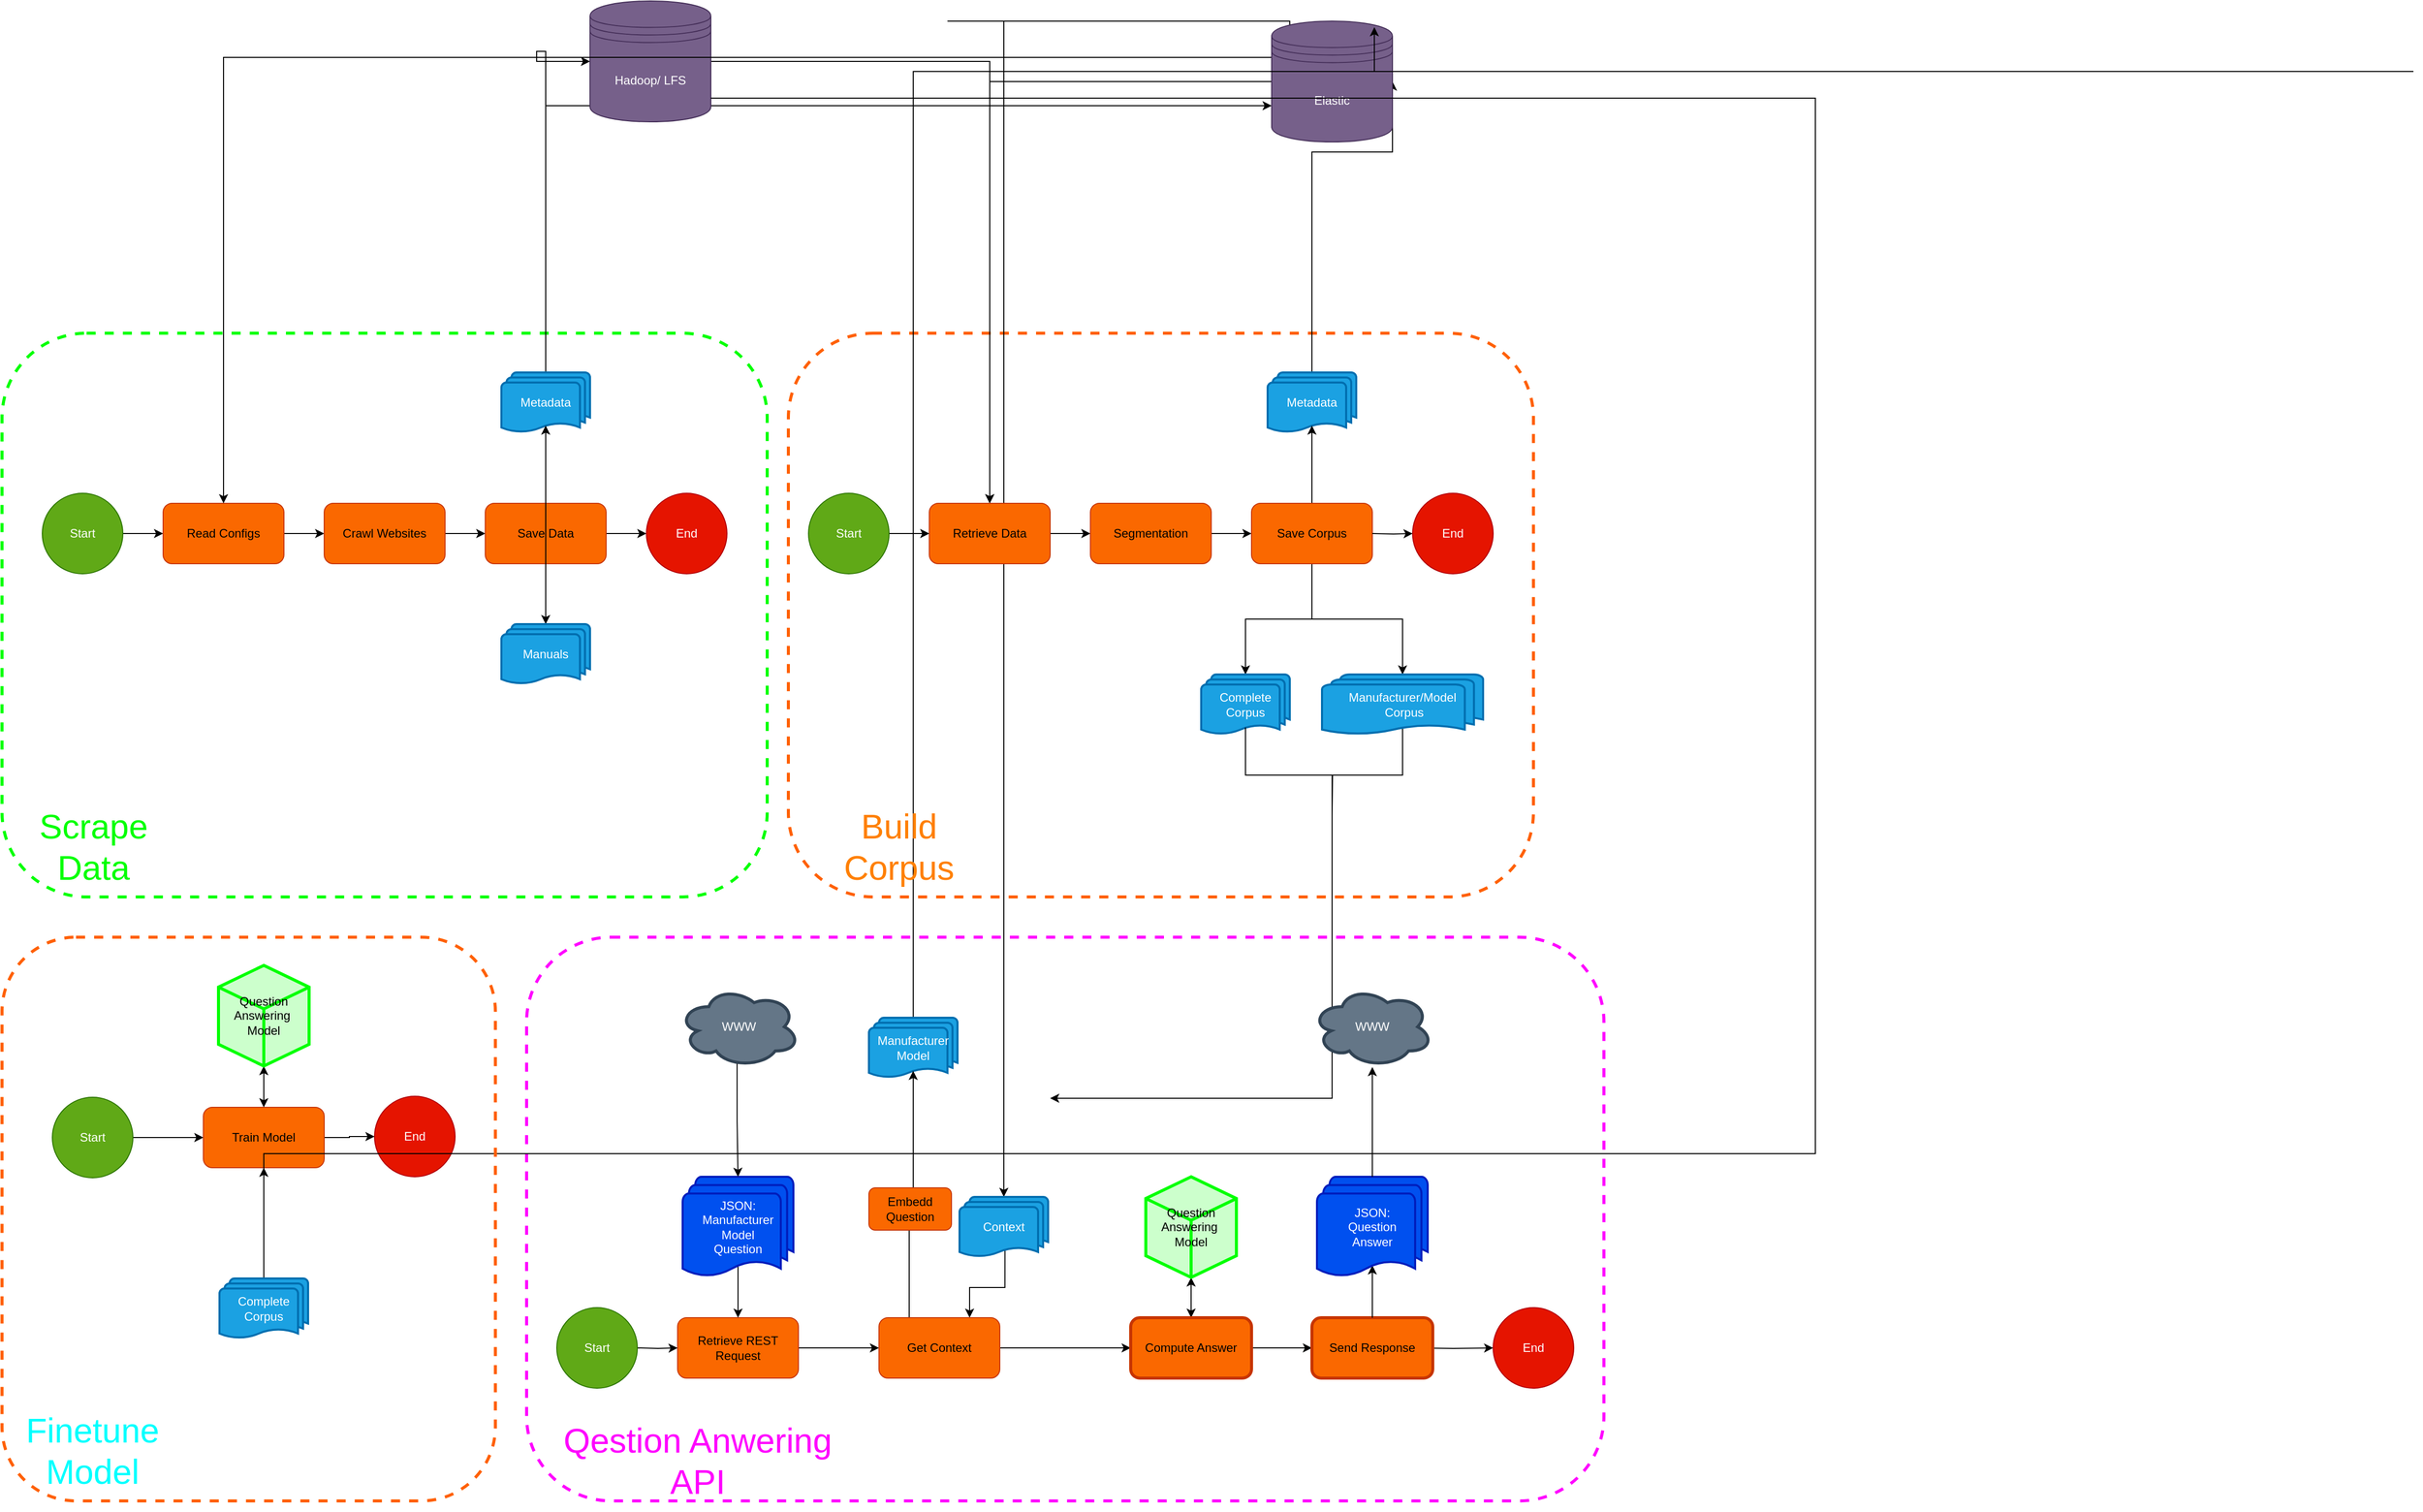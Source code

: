 <mxfile version="14.9.6" type="device"><diagram id="BQQymWV-iyuG-gTKwOcT" name="Seite-1"><mxGraphModel dx="2194" dy="1354" grid="1" gridSize="10" guides="1" tooltips="1" connect="1" arrows="1" fold="1" page="1" pageScale="1" pageWidth="1200" pageHeight="1600" background="none" math="0" shadow="0"><root><mxCell id="0"/><mxCell id="1" parent="0"/><mxCell id="lBPoc1Uq5K7AsVZfN373-50" value="" style="rounded=1;whiteSpace=wrap;html=1;strokeWidth=3;dashed=1;fillColor=none;strokeColor=#FF00FF;" parent="1" vertex="1"><mxGeometry x="600" y="960" width="1070" height="560" as="geometry"/></mxCell><mxCell id="lBPoc1Uq5K7AsVZfN373-47" value="" style="rounded=1;whiteSpace=wrap;html=1;strokeWidth=3;dashed=1;fillColor=none;strokeColor=#00FF00;align=right;labelPosition=left;verticalLabelPosition=bottom;verticalAlign=top;fontColor=#00FF00;" parent="1" vertex="1"><mxGeometry x="79" y="360" width="760" height="560" as="geometry"/></mxCell><mxCell id="lBPoc1Uq5K7AsVZfN373-48" value="" style="rounded=1;whiteSpace=wrap;html=1;strokeWidth=3;dashed=1;fontColor=#000000;fillColor=none;strokeColor=#FF6000;" parent="1" vertex="1"><mxGeometry x="860" y="360" width="740" height="560" as="geometry"/></mxCell><mxCell id="lBPoc1Uq5K7AsVZfN373-4" style="edgeStyle=orthogonalEdgeStyle;rounded=0;orthogonalLoop=1;jettySize=auto;html=1;exitX=1;exitY=0.5;exitDx=0;exitDy=0;" parent="1" source="lBPoc1Uq5K7AsVZfN373-3" target="lBPoc1Uq5K7AsVZfN373-5" edge="1"><mxGeometry relative="1" as="geometry"><mxPoint x="319" y="549" as="targetPoint"/></mxGeometry></mxCell><mxCell id="lBPoc1Uq5K7AsVZfN373-3" value="Start" style="ellipse;whiteSpace=wrap;html=1;fillColor=#60a917;strokeColor=#2D7600;fontColor=#ffffff;" parent="1" vertex="1"><mxGeometry x="119" y="519" width="80" height="80" as="geometry"/></mxCell><mxCell id="lBPoc1Uq5K7AsVZfN373-6" style="edgeStyle=orthogonalEdgeStyle;rounded=0;orthogonalLoop=1;jettySize=auto;html=1;" parent="1" source="lBPoc1Uq5K7AsVZfN373-5" target="lBPoc1Uq5K7AsVZfN373-7" edge="1"><mxGeometry relative="1" as="geometry"><mxPoint x="459" y="549" as="targetPoint"/></mxGeometry></mxCell><mxCell id="lBPoc1Uq5K7AsVZfN373-5" value="Read Configs" style="rounded=1;whiteSpace=wrap;html=1;fillColor=#fa6800;strokeColor=#C73500;fontColor=#000000;" parent="1" vertex="1"><mxGeometry x="239" y="529" width="120" height="60" as="geometry"/></mxCell><mxCell id="lBPoc1Uq5K7AsVZfN373-8" style="edgeStyle=orthogonalEdgeStyle;rounded=0;orthogonalLoop=1;jettySize=auto;html=1;" parent="1" source="lBPoc1Uq5K7AsVZfN373-7" target="lBPoc1Uq5K7AsVZfN373-9" edge="1"><mxGeometry relative="1" as="geometry"><mxPoint x="629" y="549" as="targetPoint"/></mxGeometry></mxCell><mxCell id="lBPoc1Uq5K7AsVZfN373-7" value="Crawl Websites" style="rounded=1;whiteSpace=wrap;html=1;fillColor=#fa6800;strokeColor=#C73500;fontColor=#000000;" parent="1" vertex="1"><mxGeometry x="399" y="529" width="120" height="60" as="geometry"/></mxCell><mxCell id="lBPoc1Uq5K7AsVZfN373-12" style="edgeStyle=orthogonalEdgeStyle;rounded=0;orthogonalLoop=1;jettySize=auto;html=1;exitX=0.5;exitY=1;exitDx=0;exitDy=0;" parent="1" source="lBPoc1Uq5K7AsVZfN373-26" target="lBPoc1Uq5K7AsVZfN373-13" edge="1"><mxGeometry relative="1" as="geometry"><mxPoint x="820" y="619" as="targetPoint"/></mxGeometry></mxCell><mxCell id="lBPoc1Uq5K7AsVZfN373-30" style="edgeStyle=orthogonalEdgeStyle;rounded=0;orthogonalLoop=1;jettySize=auto;html=1;entryX=0.5;entryY=0;entryDx=0;entryDy=0;entryPerimeter=0;" parent="1" source="lBPoc1Uq5K7AsVZfN373-9" target="lBPoc1Uq5K7AsVZfN373-29" edge="1"><mxGeometry relative="1" as="geometry"/></mxCell><mxCell id="lBPoc1Uq5K7AsVZfN373-42" style="edgeStyle=orthogonalEdgeStyle;rounded=0;orthogonalLoop=1;jettySize=auto;html=1;entryX=0;entryY=0.5;entryDx=0;entryDy=0;endArrow=classic;endFill=1;" parent="1" source="lBPoc1Uq5K7AsVZfN373-9" target="lBPoc1Uq5K7AsVZfN373-41" edge="1"><mxGeometry relative="1" as="geometry"/></mxCell><mxCell id="lBPoc1Uq5K7AsVZfN373-9" value="Save Data" style="rounded=1;whiteSpace=wrap;html=1;fillColor=#fa6800;strokeColor=#C73500;fontColor=#000000;" parent="1" vertex="1"><mxGeometry x="559" y="529" width="120" height="60" as="geometry"/></mxCell><mxCell id="lBPoc1Uq5K7AsVZfN373-16" style="edgeStyle=orthogonalEdgeStyle;rounded=0;orthogonalLoop=1;jettySize=auto;html=1;exitX=0.5;exitY=0;exitDx=0;exitDy=0;entryX=0;entryY=0.7;entryDx=0;entryDy=0;startArrow=none;" parent="1" source="lBPoc1Uq5K7AsVZfN373-35" target="lBPoc1Uq5K7AsVZfN373-17" edge="1"><mxGeometry relative="1" as="geometry"><mxPoint x="610" y="389" as="targetPoint"/></mxGeometry></mxCell><mxCell id="lBPoc1Uq5K7AsVZfN373-36" style="edgeStyle=orthogonalEdgeStyle;rounded=0;orthogonalLoop=1;jettySize=auto;html=1;entryX=1;entryY=0.5;entryDx=0;entryDy=0;endArrow=classic;endFill=1;" parent="1" source="lBPoc1Uq5K7AsVZfN373-11" target="lBPoc1Uq5K7AsVZfN373-17" edge="1"><mxGeometry relative="1" as="geometry"><Array as="points"><mxPoint x="1380" y="180"/></Array></mxGeometry></mxCell><mxCell id="lBPoc1Uq5K7AsVZfN373-11" value="Metadata" style="strokeWidth=2;html=1;shape=mxgraph.flowchart.multi-document;whiteSpace=wrap;fillColor=#1ba1e2;strokeColor=#006EAF;fontColor=#ffffff;" parent="1" vertex="1"><mxGeometry x="1336" y="399" width="88" height="60" as="geometry"/></mxCell><mxCell id="lBPoc1Uq5K7AsVZfN373-13" value="Complete&lt;br&gt;Corpus" style="strokeWidth=2;html=1;shape=mxgraph.flowchart.multi-document;whiteSpace=wrap;fillColor=#1ba1e2;strokeColor=#006EAF;fontColor=#ffffff;" parent="1" vertex="1"><mxGeometry x="1270" y="699" width="88" height="60" as="geometry"/></mxCell><mxCell id="lBPoc1Uq5K7AsVZfN373-19" style="edgeStyle=orthogonalEdgeStyle;rounded=0;orthogonalLoop=1;jettySize=auto;html=1;" parent="1" source="lBPoc1Uq5K7AsVZfN373-15" target="lBPoc1Uq5K7AsVZfN373-20" edge="1"><mxGeometry relative="1" as="geometry"><mxPoint x="800" y="599" as="targetPoint"/></mxGeometry></mxCell><mxCell id="lBPoc1Uq5K7AsVZfN373-15" value="Hadoop/ LFS" style="shape=datastore;whiteSpace=wrap;html=1;fillColor=#76608a;strokeColor=#432D57;fontColor=#ffffff;" parent="1" vertex="1"><mxGeometry x="663" y="30" width="120" height="120" as="geometry"/></mxCell><mxCell id="lBPoc1Uq5K7AsVZfN373-18" style="edgeStyle=orthogonalEdgeStyle;rounded=0;orthogonalLoop=1;jettySize=auto;html=1;entryX=0.5;entryY=0;entryDx=0;entryDy=0;exitX=0;exitY=0.3;exitDx=0;exitDy=0;" parent="1" source="lBPoc1Uq5K7AsVZfN373-17" target="lBPoc1Uq5K7AsVZfN373-5" edge="1"><mxGeometry relative="1" as="geometry"/></mxCell><mxCell id="lBPoc1Uq5K7AsVZfN373-23" style="edgeStyle=orthogonalEdgeStyle;rounded=0;orthogonalLoop=1;jettySize=auto;html=1;entryX=0.5;entryY=0;entryDx=0;entryDy=0;" parent="1" source="lBPoc1Uq5K7AsVZfN373-17" target="lBPoc1Uq5K7AsVZfN373-20" edge="1"><mxGeometry relative="1" as="geometry"/></mxCell><mxCell id="lBPoc1Uq5K7AsVZfN373-71" style="edgeStyle=orthogonalEdgeStyle;rounded=0;orthogonalLoop=1;jettySize=auto;html=1;exitX=0.15;exitY=0.05;exitDx=0;exitDy=0;exitPerimeter=0;entryX=0.5;entryY=0;entryDx=0;entryDy=0;entryPerimeter=0;startArrow=none;startFill=0;endArrow=classic;endFill=1;" parent="1" source="lBPoc1Uq5K7AsVZfN373-17" target="lBPoc1Uq5K7AsVZfN373-72" edge="1"><mxGeometry relative="1" as="geometry"><Array as="points"><mxPoint x="1018" y="50"/><mxPoint x="2604" y="50"/></Array></mxGeometry></mxCell><mxCell id="lBPoc1Uq5K7AsVZfN373-17" value="Elastic" style="shape=datastore;whiteSpace=wrap;html=1;fillColor=#76608a;strokeColor=#432D57;fontColor=#ffffff;" parent="1" vertex="1"><mxGeometry x="1340" y="50" width="120" height="120" as="geometry"/></mxCell><mxCell id="lBPoc1Uq5K7AsVZfN373-21" style="edgeStyle=orthogonalEdgeStyle;rounded=0;orthogonalLoop=1;jettySize=auto;html=1;" parent="1" source="lBPoc1Uq5K7AsVZfN373-20" target="lBPoc1Uq5K7AsVZfN373-24" edge="1"><mxGeometry relative="1" as="geometry"><mxPoint x="1180" y="559" as="targetPoint"/></mxGeometry></mxCell><mxCell id="lBPoc1Uq5K7AsVZfN373-20" value="Retrieve Data" style="rounded=1;whiteSpace=wrap;html=1;fillColor=#fa6800;strokeColor=#C73500;fontColor=#000000;" parent="1" vertex="1"><mxGeometry x="1000" y="529" width="120" height="60" as="geometry"/></mxCell><mxCell id="lBPoc1Uq5K7AsVZfN373-25" style="edgeStyle=orthogonalEdgeStyle;rounded=0;orthogonalLoop=1;jettySize=auto;html=1;" parent="1" source="lBPoc1Uq5K7AsVZfN373-24" target="lBPoc1Uq5K7AsVZfN373-26" edge="1"><mxGeometry relative="1" as="geometry"><mxPoint x="1320" y="559" as="targetPoint"/></mxGeometry></mxCell><mxCell id="lBPoc1Uq5K7AsVZfN373-24" value="Segmentation" style="rounded=1;whiteSpace=wrap;html=1;fillColor=#fa6800;strokeColor=#C73500;fontColor=#000000;" parent="1" vertex="1"><mxGeometry x="1160" y="529" width="120" height="60" as="geometry"/></mxCell><mxCell id="lBPoc1Uq5K7AsVZfN373-27" style="edgeStyle=orthogonalEdgeStyle;rounded=0;orthogonalLoop=1;jettySize=auto;html=1;exitX=0.5;exitY=0.88;exitDx=0;exitDy=0;exitPerimeter=0;" parent="1" source="lBPoc1Uq5K7AsVZfN373-13" edge="1"><mxGeometry relative="1" as="geometry"><mxPoint x="1130" y="789" as="sourcePoint"/><mxPoint x="1120" y="1120" as="targetPoint"/><Array as="points"><mxPoint x="1314" y="799"/><mxPoint x="1400" y="799"/><mxPoint x="1400" y="1120"/><mxPoint x="1120" y="1120"/></Array></mxGeometry></mxCell><mxCell id="lBPoc1Uq5K7AsVZfN373-33" style="edgeStyle=orthogonalEdgeStyle;rounded=0;orthogonalLoop=1;jettySize=auto;html=1;entryX=0.5;entryY=0;entryDx=0;entryDy=0;entryPerimeter=0;" parent="1" source="lBPoc1Uq5K7AsVZfN373-26" target="lBPoc1Uq5K7AsVZfN373-32" edge="1"><mxGeometry relative="1" as="geometry"/></mxCell><mxCell id="lBPoc1Uq5K7AsVZfN373-37" style="edgeStyle=orthogonalEdgeStyle;rounded=0;orthogonalLoop=1;jettySize=auto;html=1;entryX=0.5;entryY=0.88;entryDx=0;entryDy=0;entryPerimeter=0;endArrow=classic;endFill=1;" parent="1" source="lBPoc1Uq5K7AsVZfN373-26" target="lBPoc1Uq5K7AsVZfN373-11" edge="1"><mxGeometry relative="1" as="geometry"/></mxCell><mxCell id="lBPoc1Uq5K7AsVZfN373-26" value="Save Corpus" style="rounded=1;whiteSpace=wrap;html=1;fillColor=#fa6800;strokeColor=#C73500;fontColor=#000000;" parent="1" vertex="1"><mxGeometry x="1320" y="529" width="120" height="60" as="geometry"/></mxCell><mxCell id="lBPoc1Uq5K7AsVZfN373-31" style="edgeStyle=orthogonalEdgeStyle;rounded=0;orthogonalLoop=1;jettySize=auto;html=1;entryX=0;entryY=0.5;entryDx=0;entryDy=0;exitX=0.5;exitY=0.88;exitDx=0;exitDy=0;exitPerimeter=0;" parent="1" source="lBPoc1Uq5K7AsVZfN373-29" target="lBPoc1Uq5K7AsVZfN373-15" edge="1"><mxGeometry relative="1" as="geometry"><Array as="points"><mxPoint x="619" y="80"/><mxPoint x="610" y="80"/><mxPoint x="610" y="90"/></Array></mxGeometry></mxCell><mxCell id="lBPoc1Uq5K7AsVZfN373-29" value="Manuals" style="strokeWidth=2;html=1;shape=mxgraph.flowchart.multi-document;whiteSpace=wrap;fillColor=#1ba1e2;strokeColor=#006EAF;fontColor=#ffffff;" parent="1" vertex="1"><mxGeometry x="575" y="649" width="88" height="60" as="geometry"/></mxCell><mxCell id="lBPoc1Uq5K7AsVZfN373-34" style="edgeStyle=orthogonalEdgeStyle;rounded=0;orthogonalLoop=1;jettySize=auto;html=1;endArrow=none;endFill=0;exitX=0.5;exitY=0.88;exitDx=0;exitDy=0;exitPerimeter=0;" parent="1" source="lBPoc1Uq5K7AsVZfN373-32" edge="1"><mxGeometry relative="1" as="geometry"><mxPoint x="1400" y="839" as="targetPoint"/></mxGeometry></mxCell><mxCell id="lBPoc1Uq5K7AsVZfN373-32" value="Manufacturer/Model&lt;br&gt;&amp;nbsp;Corpus" style="strokeWidth=2;html=1;shape=mxgraph.flowchart.multi-document;whiteSpace=wrap;fillColor=#1ba1e2;strokeColor=#006EAF;fontColor=#ffffff;" parent="1" vertex="1"><mxGeometry x="1390" y="699" width="160" height="60" as="geometry"/></mxCell><mxCell id="lBPoc1Uq5K7AsVZfN373-39" style="edgeStyle=orthogonalEdgeStyle;rounded=0;orthogonalLoop=1;jettySize=auto;html=1;exitX=1;exitY=0.5;exitDx=0;exitDy=0;" parent="1" source="lBPoc1Uq5K7AsVZfN373-40" edge="1"><mxGeometry relative="1" as="geometry"><mxPoint x="1000" y="559" as="targetPoint"/></mxGeometry></mxCell><mxCell id="lBPoc1Uq5K7AsVZfN373-40" value="Start" style="ellipse;whiteSpace=wrap;html=1;fillColor=#60a917;strokeColor=#2D7600;fontColor=#ffffff;" parent="1" vertex="1"><mxGeometry x="880" y="519" width="80" height="80" as="geometry"/></mxCell><mxCell id="lBPoc1Uq5K7AsVZfN373-41" value="End" style="ellipse;whiteSpace=wrap;html=1;fillColor=#e51400;strokeColor=#B20000;fontColor=#ffffff;" parent="1" vertex="1"><mxGeometry x="719" y="519" width="80" height="80" as="geometry"/></mxCell><mxCell id="lBPoc1Uq5K7AsVZfN373-43" style="edgeStyle=orthogonalEdgeStyle;rounded=0;orthogonalLoop=1;jettySize=auto;html=1;entryX=0;entryY=0.5;entryDx=0;entryDy=0;endArrow=classic;endFill=1;" parent="1" target="lBPoc1Uq5K7AsVZfN373-44" edge="1"><mxGeometry relative="1" as="geometry"><mxPoint x="1440" y="559" as="sourcePoint"/></mxGeometry></mxCell><mxCell id="lBPoc1Uq5K7AsVZfN373-44" value="End" style="ellipse;whiteSpace=wrap;html=1;fillColor=#e51400;strokeColor=#B20000;fontColor=#ffffff;" parent="1" vertex="1"><mxGeometry x="1480" y="519" width="80" height="80" as="geometry"/></mxCell><mxCell id="lBPoc1Uq5K7AsVZfN373-35" value="Metadata" style="strokeWidth=2;html=1;shape=mxgraph.flowchart.multi-document;whiteSpace=wrap;fillColor=#1ba1e2;strokeColor=#006EAF;fontColor=#ffffff;" parent="1" vertex="1"><mxGeometry x="575" y="399" width="88" height="60" as="geometry"/></mxCell><mxCell id="lBPoc1Uq5K7AsVZfN373-45" value="" style="edgeStyle=orthogonalEdgeStyle;rounded=0;orthogonalLoop=1;jettySize=auto;html=1;exitX=0.5;exitY=0;exitDx=0;exitDy=0;entryX=0.5;entryY=0.88;entryDx=0;entryDy=0;endArrow=classic;entryPerimeter=0;endFill=1;" parent="1" source="lBPoc1Uq5K7AsVZfN373-9" target="lBPoc1Uq5K7AsVZfN373-35" edge="1"><mxGeometry relative="1" as="geometry"><mxPoint x="1039" y="311" as="targetPoint"/><mxPoint x="619" y="529" as="sourcePoint"/></mxGeometry></mxCell><mxCell id="lBPoc1Uq5K7AsVZfN373-68" style="edgeStyle=orthogonalEdgeStyle;rounded=0;orthogonalLoop=1;jettySize=auto;html=1;entryX=0.85;entryY=0.05;entryDx=0;entryDy=0;entryPerimeter=0;endArrow=classic;endFill=1;exitX=0.5;exitY=0;exitDx=0;exitDy=0;exitPerimeter=0;" parent="1" source="lBPoc1Uq5K7AsVZfN373-52" target="lBPoc1Uq5K7AsVZfN373-17" edge="1"><mxGeometry relative="1" as="geometry"><Array as="points"><mxPoint x="2474" y="100"/><mxPoint x="1102" y="100"/></Array></mxGeometry></mxCell><mxCell id="lBPoc1Uq5K7AsVZfN373-52" value="Manufacturer&lt;br&gt;Model" style="strokeWidth=2;html=1;shape=mxgraph.flowchart.multi-document;whiteSpace=wrap;fillColor=#1ba1e2;strokeColor=#006EAF;fontColor=#ffffff;" parent="1" vertex="1"><mxGeometry x="940" y="1040" width="88" height="60" as="geometry"/></mxCell><mxCell id="lBPoc1Uq5K7AsVZfN373-54" style="edgeStyle=orthogonalEdgeStyle;rounded=0;orthogonalLoop=1;jettySize=auto;html=1;entryX=0;entryY=0.5;entryDx=0;entryDy=0;" parent="1" source="lBPoc1Uq5K7AsVZfN373-55" target="lBPoc1Uq5K7AsVZfN373-60" edge="1"><mxGeometry relative="1" as="geometry"><mxPoint x="910" y="1368" as="targetPoint"/></mxGeometry></mxCell><mxCell id="lBPoc1Uq5K7AsVZfN373-55" value="Retrieve REST Request" style="rounded=1;whiteSpace=wrap;html=1;fillColor=#fa6800;strokeColor=#C73500;fontColor=#000000;" parent="1" vertex="1"><mxGeometry x="750" y="1338" width="120" height="60" as="geometry"/></mxCell><mxCell id="lBPoc1Uq5K7AsVZfN373-56" style="edgeStyle=orthogonalEdgeStyle;rounded=0;orthogonalLoop=1;jettySize=auto;html=1;exitX=0.5;exitY=0.88;exitDx=0;exitDy=0;exitPerimeter=0;entryX=0.5;entryY=0;entryDx=0;entryDy=0;" parent="1" source="lBPoc1Uq5K7AsVZfN373-67" target="lBPoc1Uq5K7AsVZfN373-55" edge="1"><mxGeometry relative="1" as="geometry"><mxPoint x="1070" y="1368" as="targetPoint"/><mxPoint x="1030" y="1368" as="sourcePoint"/></mxGeometry></mxCell><mxCell id="lBPoc1Uq5K7AsVZfN373-59" style="edgeStyle=orthogonalEdgeStyle;rounded=0;orthogonalLoop=1;jettySize=auto;html=1;entryX=0.5;entryY=0.88;entryDx=0;entryDy=0;entryPerimeter=0;endArrow=classic;endFill=1;exitX=0.25;exitY=0;exitDx=0;exitDy=0;" parent="1" source="lBPoc1Uq5K7AsVZfN373-60" target="lBPoc1Uq5K7AsVZfN373-52" edge="1"><mxGeometry relative="1" as="geometry"/></mxCell><mxCell id="lBPoc1Uq5K7AsVZfN373-73" style="edgeStyle=orthogonalEdgeStyle;rounded=0;orthogonalLoop=1;jettySize=auto;html=1;exitX=0.75;exitY=0;exitDx=0;exitDy=0;entryX=0.513;entryY=0.755;entryDx=0;entryDy=0;entryPerimeter=0;startArrow=classic;startFill=1;endArrow=none;endFill=0;" parent="1" source="lBPoc1Uq5K7AsVZfN373-60" target="lBPoc1Uq5K7AsVZfN373-72" edge="1"><mxGeometry relative="1" as="geometry"/></mxCell><mxCell id="lBPoc1Uq5K7AsVZfN373-76" style="edgeStyle=orthogonalEdgeStyle;rounded=0;orthogonalLoop=1;jettySize=auto;html=1;exitX=1;exitY=0.5;exitDx=0;exitDy=0;startArrow=none;startFill=0;endArrow=classic;endFill=1;" parent="1" source="lBPoc1Uq5K7AsVZfN373-60" target="lBPoc1Uq5K7AsVZfN373-77" edge="1"><mxGeometry relative="1" as="geometry"><mxPoint x="1200" y="1369" as="targetPoint"/></mxGeometry></mxCell><mxCell id="lBPoc1Uq5K7AsVZfN373-60" value="Get Context" style="rounded=1;whiteSpace=wrap;html=1;fillColor=#fa6800;strokeColor=#C73500;fontColor=#000000;" parent="1" vertex="1"><mxGeometry x="950" y="1338" width="120" height="60" as="geometry"/></mxCell><mxCell id="lBPoc1Uq5K7AsVZfN373-63" style="edgeStyle=orthogonalEdgeStyle;rounded=0;orthogonalLoop=1;jettySize=auto;html=1;exitX=1;exitY=0.5;exitDx=0;exitDy=0;" parent="1" edge="1"><mxGeometry relative="1" as="geometry"><mxPoint x="750" y="1368" as="targetPoint"/><mxPoint x="710.0" y="1368" as="sourcePoint"/></mxGeometry></mxCell><mxCell id="lBPoc1Uq5K7AsVZfN373-64" value="Start" style="ellipse;whiteSpace=wrap;html=1;fillColor=#60a917;strokeColor=#2D7600;fontColor=#ffffff;" parent="1" vertex="1"><mxGeometry x="630" y="1328" width="80" height="80" as="geometry"/></mxCell><mxCell id="lBPoc1Uq5K7AsVZfN373-65" style="edgeStyle=orthogonalEdgeStyle;rounded=0;orthogonalLoop=1;jettySize=auto;html=1;entryX=0;entryY=0.5;entryDx=0;entryDy=0;endArrow=classic;endFill=1;" parent="1" target="lBPoc1Uq5K7AsVZfN373-66" edge="1"><mxGeometry relative="1" as="geometry"><mxPoint x="1480" y="1368" as="sourcePoint"/></mxGeometry></mxCell><mxCell id="lBPoc1Uq5K7AsVZfN373-66" value="End" style="ellipse;whiteSpace=wrap;html=1;fillColor=#e51400;strokeColor=#B20000;fontColor=#ffffff;" parent="1" vertex="1"><mxGeometry x="1560" y="1328" width="80" height="80" as="geometry"/></mxCell><mxCell id="lBPoc1Uq5K7AsVZfN373-67" value="JSON:&lt;br&gt;Manufacturer&lt;br&gt;Model&lt;br&gt;Question" style="strokeWidth=2;html=1;shape=mxgraph.flowchart.multi-document;whiteSpace=wrap;fillColor=#0050ef;strokeColor=#001DBC;fontColor=#ffffff;" parent="1" vertex="1"><mxGeometry x="755" y="1198" width="110" height="100" as="geometry"/></mxCell><mxCell id="lBPoc1Uq5K7AsVZfN373-72" value="Context" style="strokeWidth=2;html=1;shape=mxgraph.flowchart.multi-document;whiteSpace=wrap;fillColor=#1ba1e2;strokeColor=#006EAF;fontColor=#ffffff;" parent="1" vertex="1"><mxGeometry x="1030" y="1218" width="88" height="60" as="geometry"/></mxCell><mxCell id="lBPoc1Uq5K7AsVZfN373-80" style="edgeStyle=orthogonalEdgeStyle;rounded=0;orthogonalLoop=1;jettySize=auto;html=1;exitX=0.5;exitY=0;exitDx=0;exitDy=0;entryX=0.5;entryY=1;entryDx=0;entryDy=0;entryPerimeter=0;startArrow=classic;startFill=1;endArrow=classic;endFill=1;" parent="1" source="lBPoc1Uq5K7AsVZfN373-77" target="lBPoc1Uq5K7AsVZfN373-79" edge="1"><mxGeometry relative="1" as="geometry"/></mxCell><mxCell id="lBPoc1Uq5K7AsVZfN373-82" style="edgeStyle=orthogonalEdgeStyle;rounded=0;orthogonalLoop=1;jettySize=auto;html=1;exitX=1;exitY=0.5;exitDx=0;exitDy=0;startArrow=none;startFill=0;endArrow=classic;endFill=1;" parent="1" source="lBPoc1Uq5K7AsVZfN373-77" target="lBPoc1Uq5K7AsVZfN373-83" edge="1"><mxGeometry relative="1" as="geometry"><mxPoint x="1370" y="1368" as="targetPoint"/></mxGeometry></mxCell><mxCell id="lBPoc1Uq5K7AsVZfN373-77" value="Compute Answer" style="rounded=1;whiteSpace=wrap;html=1;strokeColor=#C73500;strokeWidth=3;fillColor=#fa6800;fontColor=#000000;" parent="1" vertex="1"><mxGeometry x="1200" y="1338" width="120" height="60" as="geometry"/></mxCell><mxCell id="lBPoc1Uq5K7AsVZfN373-79" value="&lt;font color=&quot;#000000&quot;&gt;Question&lt;br&gt;Answering&amp;nbsp;&lt;br&gt;Model&lt;/font&gt;" style="html=1;whiteSpace=wrap;shape=isoCube2;backgroundOutline=1;isoAngle=15;strokeWidth=3;strokeColor=#00FF00;fillColor=#CCFFCC;" parent="1" vertex="1"><mxGeometry x="1215" y="1198" width="90" height="100" as="geometry"/></mxCell><mxCell id="lBPoc1Uq5K7AsVZfN373-83" value="Send Response" style="rounded=1;whiteSpace=wrap;html=1;strokeColor=#C73500;strokeWidth=3;fillColor=#fa6800;fontColor=#000000;" parent="1" vertex="1"><mxGeometry x="1380.0" y="1338" width="120" height="60" as="geometry"/></mxCell><mxCell id="lBPoc1Uq5K7AsVZfN373-89" style="edgeStyle=orthogonalEdgeStyle;rounded=0;orthogonalLoop=1;jettySize=auto;html=1;entryX=0.5;entryY=0;entryDx=0;entryDy=0;startArrow=classic;startFill=1;endArrow=none;endFill=0;exitX=0.5;exitY=0.88;exitDx=0;exitDy=0;exitPerimeter=0;" parent="1" source="lBPoc1Uq5K7AsVZfN373-84" target="lBPoc1Uq5K7AsVZfN373-83" edge="1"><mxGeometry relative="1" as="geometry"/></mxCell><mxCell id="lBPoc1Uq5K7AsVZfN373-84" value="JSON:&lt;br&gt;Question&lt;br&gt;Answer" style="strokeWidth=2;html=1;shape=mxgraph.flowchart.multi-document;whiteSpace=wrap;fillColor=#0050ef;strokeColor=#001DBC;fontColor=#ffffff;" parent="1" vertex="1"><mxGeometry x="1385" y="1198" width="110" height="100" as="geometry"/></mxCell><mxCell id="lBPoc1Uq5K7AsVZfN373-86" style="edgeStyle=orthogonalEdgeStyle;rounded=0;orthogonalLoop=1;jettySize=auto;html=1;entryX=0.5;entryY=0;entryDx=0;entryDy=0;entryPerimeter=0;startArrow=none;startFill=0;endArrow=classic;endFill=1;exitX=0.484;exitY=0.899;exitDx=0;exitDy=0;exitPerimeter=0;" parent="1" source="lBPoc1Uq5K7AsVZfN373-85" target="lBPoc1Uq5K7AsVZfN373-67" edge="1"><mxGeometry relative="1" as="geometry"/></mxCell><mxCell id="lBPoc1Uq5K7AsVZfN373-85" value="WWW" style="ellipse;shape=cloud;whiteSpace=wrap;html=1;strokeColor=#314354;strokeWidth=3;fillColor=#647687;fontColor=#ffffff;" parent="1" vertex="1"><mxGeometry x="751" y="1009" width="120" height="80" as="geometry"/></mxCell><mxCell id="lBPoc1Uq5K7AsVZfN373-88" style="edgeStyle=orthogonalEdgeStyle;rounded=0;orthogonalLoop=1;jettySize=auto;html=1;entryX=0.5;entryY=0;entryDx=0;entryDy=0;entryPerimeter=0;startArrow=classic;startFill=1;endArrow=none;endFill=0;" parent="1" source="lBPoc1Uq5K7AsVZfN373-87" target="lBPoc1Uq5K7AsVZfN373-84" edge="1"><mxGeometry relative="1" as="geometry"/></mxCell><mxCell id="lBPoc1Uq5K7AsVZfN373-87" value="WWW" style="ellipse;shape=cloud;whiteSpace=wrap;html=1;strokeColor=#314354;strokeWidth=3;fillColor=#647687;fontColor=#ffffff;" parent="1" vertex="1"><mxGeometry x="1380" y="1009" width="120" height="80" as="geometry"/></mxCell><mxCell id="lBPoc1Uq5K7AsVZfN373-93" style="edgeStyle=orthogonalEdgeStyle;rounded=0;orthogonalLoop=1;jettySize=auto;html=1;entryX=0;entryY=0.5;entryDx=0;entryDy=0;startArrow=none;startFill=0;endArrow=classic;endFill=1;" parent="1" source="lBPoc1Uq5K7AsVZfN373-90" target="lBPoc1Uq5K7AsVZfN373-92" edge="1"><mxGeometry relative="1" as="geometry"/></mxCell><mxCell id="lBPoc1Uq5K7AsVZfN373-90" value="Start" style="ellipse;whiteSpace=wrap;html=1;fillColor=#60a917;strokeColor=#2D7600;fontColor=#ffffff;" parent="1" vertex="1"><mxGeometry x="129" y="1119" width="80" height="80" as="geometry"/></mxCell><mxCell id="lBPoc1Uq5K7AsVZfN373-91" value="End" style="ellipse;whiteSpace=wrap;html=1;fillColor=#e51400;strokeColor=#B20000;fontColor=#ffffff;" parent="1" vertex="1"><mxGeometry x="449" y="1118" width="80" height="80" as="geometry"/></mxCell><mxCell id="lBPoc1Uq5K7AsVZfN373-94" style="edgeStyle=orthogonalEdgeStyle;rounded=0;orthogonalLoop=1;jettySize=auto;html=1;entryX=0;entryY=0.5;entryDx=0;entryDy=0;startArrow=none;startFill=0;endArrow=classic;endFill=1;" parent="1" source="lBPoc1Uq5K7AsVZfN373-92" target="lBPoc1Uq5K7AsVZfN373-91" edge="1"><mxGeometry relative="1" as="geometry"/></mxCell><mxCell id="lBPoc1Uq5K7AsVZfN373-100" style="edgeStyle=orthogonalEdgeStyle;rounded=0;orthogonalLoop=1;jettySize=auto;html=1;entryX=0.5;entryY=0;entryDx=0;entryDy=0;entryPerimeter=0;startArrow=classic;startFill=1;endArrow=none;endFill=0;" parent="1" source="lBPoc1Uq5K7AsVZfN373-92" target="lBPoc1Uq5K7AsVZfN373-99" edge="1"><mxGeometry relative="1" as="geometry"/></mxCell><mxCell id="lBPoc1Uq5K7AsVZfN373-92" value="Train Model" style="rounded=1;whiteSpace=wrap;html=1;fillColor=#fa6800;strokeColor=#C73500;fontColor=#000000;" parent="1" vertex="1"><mxGeometry x="279" y="1129" width="120" height="60" as="geometry"/></mxCell><mxCell id="lBPoc1Uq5K7AsVZfN373-97" value="" style="edgeStyle=orthogonalEdgeStyle;rounded=0;orthogonalLoop=1;jettySize=auto;html=1;startArrow=classic;startFill=1;endArrow=classic;endFill=1;exitX=0.5;exitY=1;exitDx=0;exitDy=0;exitPerimeter=0;" parent="1" source="lBPoc1Uq5K7AsVZfN373-95" target="lBPoc1Uq5K7AsVZfN373-92" edge="1"><mxGeometry relative="1" as="geometry"/></mxCell><mxCell id="lBPoc1Uq5K7AsVZfN373-95" value="&lt;font color=&quot;#000000&quot;&gt;Question&lt;br&gt;Answering&amp;nbsp;&lt;br&gt;Model&lt;/font&gt;" style="html=1;whiteSpace=wrap;shape=isoCube2;backgroundOutline=1;isoAngle=15;strokeWidth=3;strokeColor=#00FF00;fillColor=#CCFFCC;" parent="1" vertex="1"><mxGeometry x="294" y="988" width="90" height="100" as="geometry"/></mxCell><mxCell id="lBPoc1Uq5K7AsVZfN373-101" style="edgeStyle=orthogonalEdgeStyle;rounded=0;orthogonalLoop=1;jettySize=auto;html=1;exitX=0.5;exitY=0.88;exitDx=0;exitDy=0;exitPerimeter=0;entryX=0.999;entryY=0.804;entryDx=0;entryDy=0;entryPerimeter=0;startArrow=classic;startFill=1;endArrow=none;endFill=0;" parent="1" source="lBPoc1Uq5K7AsVZfN373-99" target="lBPoc1Uq5K7AsVZfN373-15" edge="1"><mxGeometry relative="1" as="geometry"><Array as="points"><mxPoint x="1880" y="1175"/></Array></mxGeometry></mxCell><mxCell id="lBPoc1Uq5K7AsVZfN373-99" value="Complete&lt;br&gt;Corpus" style="strokeWidth=2;html=1;shape=mxgraph.flowchart.multi-document;whiteSpace=wrap;fillColor=#1ba1e2;strokeColor=#006EAF;fontColor=#ffffff;" parent="1" vertex="1"><mxGeometry x="295" y="1299" width="88" height="60" as="geometry"/></mxCell><mxCell id="lBPoc1Uq5K7AsVZfN373-102" value="" style="rounded=1;whiteSpace=wrap;html=1;strokeWidth=3;dashed=1;fontColor=#ffffff;fillColor=none;strokeColor=#FF6000;" parent="1" vertex="1"><mxGeometry x="79" y="960" width="490" height="560" as="geometry"/></mxCell><mxCell id="lBPoc1Uq5K7AsVZfN373-103" value="Scrape&lt;br&gt;Data" style="text;html=1;strokeColor=none;fillColor=none;align=center;verticalAlign=middle;whiteSpace=wrap;rounded=0;fontColor=#00FF00;fontSize=34;" parent="1" vertex="1"><mxGeometry x="150" y="860" width="40" height="20" as="geometry"/></mxCell><mxCell id="lBPoc1Uq5K7AsVZfN373-104" value="Build&lt;br&gt;Corpus" style="text;html=1;strokeColor=none;fillColor=none;align=center;verticalAlign=middle;whiteSpace=wrap;rounded=0;fontSize=34;fontColor=#FF8000;" parent="1" vertex="1"><mxGeometry x="950" y="860" width="40" height="20" as="geometry"/></mxCell><mxCell id="lBPoc1Uq5K7AsVZfN373-105" value="&lt;font color=&quot;#00ffff&quot;&gt;Finetune&lt;br&gt;Model&lt;/font&gt;" style="text;html=1;strokeColor=none;fillColor=none;align=center;verticalAlign=middle;whiteSpace=wrap;rounded=0;fontSize=34;fontColor=#FF8000;" parent="1" vertex="1"><mxGeometry x="149" y="1460" width="40" height="20" as="geometry"/></mxCell><mxCell id="lBPoc1Uq5K7AsVZfN373-106" value="&lt;font color=&quot;#ff00ff&quot;&gt;Qestion Anwering&lt;br&gt;API&lt;/font&gt;" style="text;html=1;strokeColor=none;fillColor=none;align=center;verticalAlign=middle;whiteSpace=wrap;rounded=0;fontSize=34;fontColor=#FF8000;" parent="1" vertex="1"><mxGeometry x="610" y="1430" width="320" height="100" as="geometry"/></mxCell><mxCell id="mB7TUOOdRXmEIQjkJhgy-1" value="Embedd Question" style="rounded=1;whiteSpace=wrap;html=1;fillColor=#fa6800;strokeColor=#C73500;fontColor=#000000;" vertex="1" parent="1"><mxGeometry x="940" y="1209" width="82" height="42" as="geometry"/></mxCell></root></mxGraphModel></diagram></mxfile>